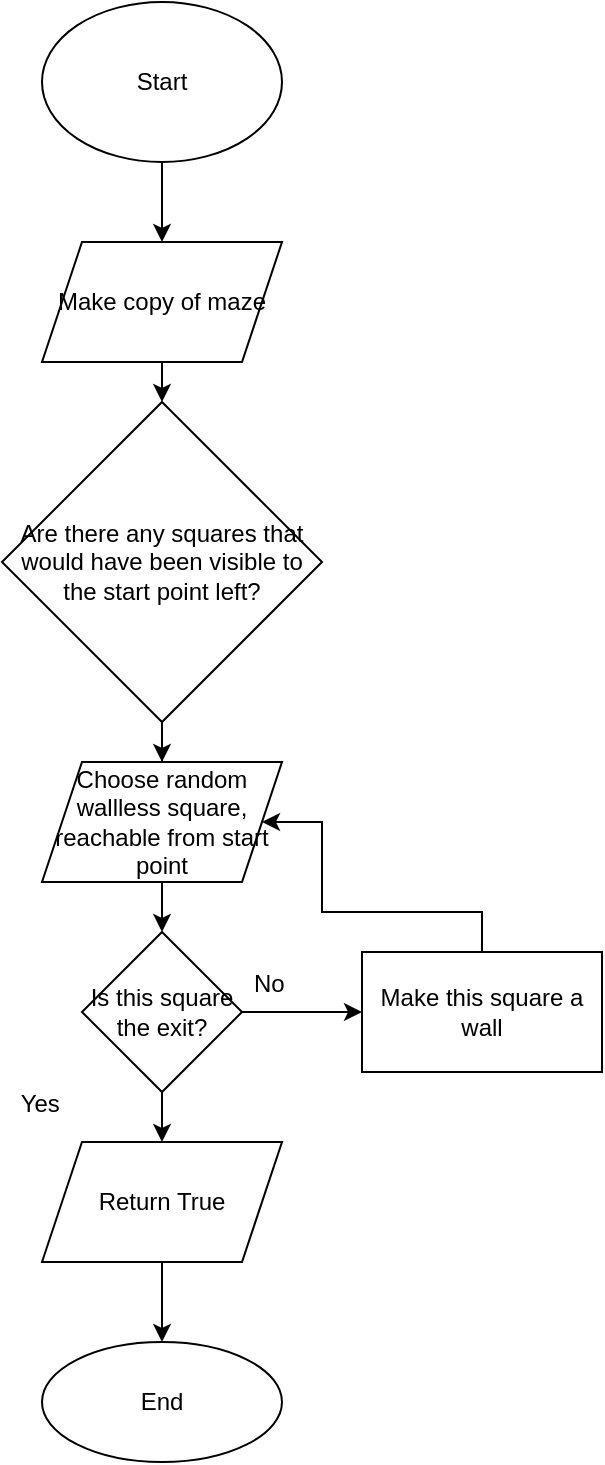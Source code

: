 <mxfile version="16.2.6" type="github">
  <diagram id="ByIOrJhQ2ClGxKxaFntT" name="Page-1">
    <mxGraphModel dx="1422" dy="801" grid="1" gridSize="10" guides="1" tooltips="1" connect="1" arrows="1" fold="1" page="1" pageScale="1" pageWidth="827" pageHeight="1169" math="0" shadow="0">
      <root>
        <mxCell id="0" />
        <mxCell id="1" parent="0" />
        <mxCell id="_D1UaXkwufoPM3niLP6T-3" value="" style="edgeStyle=orthogonalEdgeStyle;rounded=0;orthogonalLoop=1;jettySize=auto;html=1;entryX=0.5;entryY=0;entryDx=0;entryDy=0;" parent="1" source="_D1UaXkwufoPM3niLP6T-1" target="_D1UaXkwufoPM3niLP6T-2" edge="1">
          <mxGeometry relative="1" as="geometry">
            <mxPoint x="400" y="320" as="targetPoint" />
          </mxGeometry>
        </mxCell>
        <mxCell id="_D1UaXkwufoPM3niLP6T-1" value="Start" style="ellipse;whiteSpace=wrap;html=1;" parent="1" vertex="1">
          <mxGeometry x="340" y="120" width="120" height="80" as="geometry" />
        </mxCell>
        <mxCell id="rjgxOBaBuP4fKDTNDwr9-9" style="edgeStyle=orthogonalEdgeStyle;rounded=0;orthogonalLoop=1;jettySize=auto;html=1;exitX=0.5;exitY=1;exitDx=0;exitDy=0;entryX=0.5;entryY=0;entryDx=0;entryDy=0;" edge="1" parent="1" source="_D1UaXkwufoPM3niLP6T-2" target="rjgxOBaBuP4fKDTNDwr9-8">
          <mxGeometry relative="1" as="geometry" />
        </mxCell>
        <mxCell id="_D1UaXkwufoPM3niLP6T-2" value="Make copy of maze" style="shape=parallelogram;perimeter=parallelogramPerimeter;whiteSpace=wrap;html=1;fixedSize=1;" parent="1" vertex="1">
          <mxGeometry x="340" y="240" width="120" height="60" as="geometry" />
        </mxCell>
        <mxCell id="RQSxFL7EHFWrjc3uOryo-2" value="" style="edgeStyle=orthogonalEdgeStyle;rounded=0;orthogonalLoop=1;jettySize=auto;html=1;" parent="1" source="_D1UaXkwufoPM3niLP6T-4" edge="1">
          <mxGeometry relative="1" as="geometry">
            <mxPoint x="400" y="585" as="targetPoint" />
          </mxGeometry>
        </mxCell>
        <mxCell id="_D1UaXkwufoPM3niLP6T-4" value="Choose random wallless square, reachable from start point" style="shape=parallelogram;perimeter=parallelogramPerimeter;whiteSpace=wrap;html=1;fixedSize=1;" parent="1" vertex="1">
          <mxGeometry x="340" y="500" width="120" height="60" as="geometry" />
        </mxCell>
        <mxCell id="RQSxFL7EHFWrjc3uOryo-5" value="" style="edgeStyle=orthogonalEdgeStyle;rounded=0;orthogonalLoop=1;jettySize=auto;html=1;" parent="1" source="RQSxFL7EHFWrjc3uOryo-3" edge="1">
          <mxGeometry relative="1" as="geometry">
            <mxPoint x="400" y="690" as="targetPoint" />
          </mxGeometry>
        </mxCell>
        <mxCell id="rjgxOBaBuP4fKDTNDwr9-2" value="" style="edgeStyle=orthogonalEdgeStyle;rounded=0;orthogonalLoop=1;jettySize=auto;html=1;" edge="1" parent="1" source="RQSxFL7EHFWrjc3uOryo-3" target="rjgxOBaBuP4fKDTNDwr9-1">
          <mxGeometry relative="1" as="geometry" />
        </mxCell>
        <mxCell id="RQSxFL7EHFWrjc3uOryo-3" value="Is this square the exit?" style="rhombus;whiteSpace=wrap;html=1;" parent="1" vertex="1">
          <mxGeometry x="360" y="585" width="80" height="80" as="geometry" />
        </mxCell>
        <mxCell id="RQSxFL7EHFWrjc3uOryo-4" value="End" style="ellipse;whiteSpace=wrap;html=1;" parent="1" vertex="1">
          <mxGeometry x="340" y="790" width="120" height="60" as="geometry" />
        </mxCell>
        <mxCell id="RQSxFL7EHFWrjc3uOryo-7" value="" style="edgeStyle=orthogonalEdgeStyle;rounded=0;orthogonalLoop=1;jettySize=auto;html=1;" parent="1" source="RQSxFL7EHFWrjc3uOryo-6" target="RQSxFL7EHFWrjc3uOryo-4" edge="1">
          <mxGeometry relative="1" as="geometry" />
        </mxCell>
        <mxCell id="RQSxFL7EHFWrjc3uOryo-6" value="Return True" style="shape=parallelogram;perimeter=parallelogramPerimeter;whiteSpace=wrap;html=1;fixedSize=1;" parent="1" vertex="1">
          <mxGeometry x="340" y="690" width="120" height="60" as="geometry" />
        </mxCell>
        <mxCell id="rjgxOBaBuP4fKDTNDwr9-1" value="Make this square a wall" style="whiteSpace=wrap;html=1;" vertex="1" parent="1">
          <mxGeometry x="500" y="595" width="120" height="60" as="geometry" />
        </mxCell>
        <mxCell id="rjgxOBaBuP4fKDTNDwr9-5" value="" style="edgeStyle=orthogonalEdgeStyle;rounded=0;orthogonalLoop=1;jettySize=auto;html=1;exitX=0.5;exitY=0;exitDx=0;exitDy=0;" edge="1" parent="1" source="rjgxOBaBuP4fKDTNDwr9-1" target="_D1UaXkwufoPM3niLP6T-4">
          <mxGeometry relative="1" as="geometry">
            <mxPoint x="500" y="530" as="sourcePoint" />
            <Array as="points">
              <mxPoint x="560" y="575" />
              <mxPoint x="480" y="575" />
              <mxPoint x="480" y="530" />
            </Array>
          </mxGeometry>
        </mxCell>
        <mxCell id="rjgxOBaBuP4fKDTNDwr9-6" value=" Yes" style="text;strokeColor=none;fillColor=none;align=left;verticalAlign=middle;spacingLeft=4;spacingRight=4;overflow=hidden;points=[[0,0.5],[1,0.5]];portConstraint=eastwest;rotatable=0;" vertex="1" parent="1">
          <mxGeometry x="320" y="655" width="80" height="30" as="geometry" />
        </mxCell>
        <mxCell id="rjgxOBaBuP4fKDTNDwr9-7" value="No" style="text;strokeColor=none;fillColor=none;align=left;verticalAlign=middle;spacingLeft=4;spacingRight=4;overflow=hidden;points=[[0,0.5],[1,0.5]];portConstraint=eastwest;rotatable=0;" vertex="1" parent="1">
          <mxGeometry x="440" y="595" width="80" height="30" as="geometry" />
        </mxCell>
        <mxCell id="rjgxOBaBuP4fKDTNDwr9-12" style="edgeStyle=orthogonalEdgeStyle;rounded=0;orthogonalLoop=1;jettySize=auto;html=1;entryX=0.5;entryY=0;entryDx=0;entryDy=0;" edge="1" parent="1" source="rjgxOBaBuP4fKDTNDwr9-8" target="_D1UaXkwufoPM3niLP6T-4">
          <mxGeometry relative="1" as="geometry" />
        </mxCell>
        <mxCell id="rjgxOBaBuP4fKDTNDwr9-8" value="Are there any squares that would have been visible to the start point left?" style="rhombus;whiteSpace=wrap;html=1;" vertex="1" parent="1">
          <mxGeometry x="320" y="320" width="160" height="160" as="geometry" />
        </mxCell>
      </root>
    </mxGraphModel>
  </diagram>
</mxfile>
